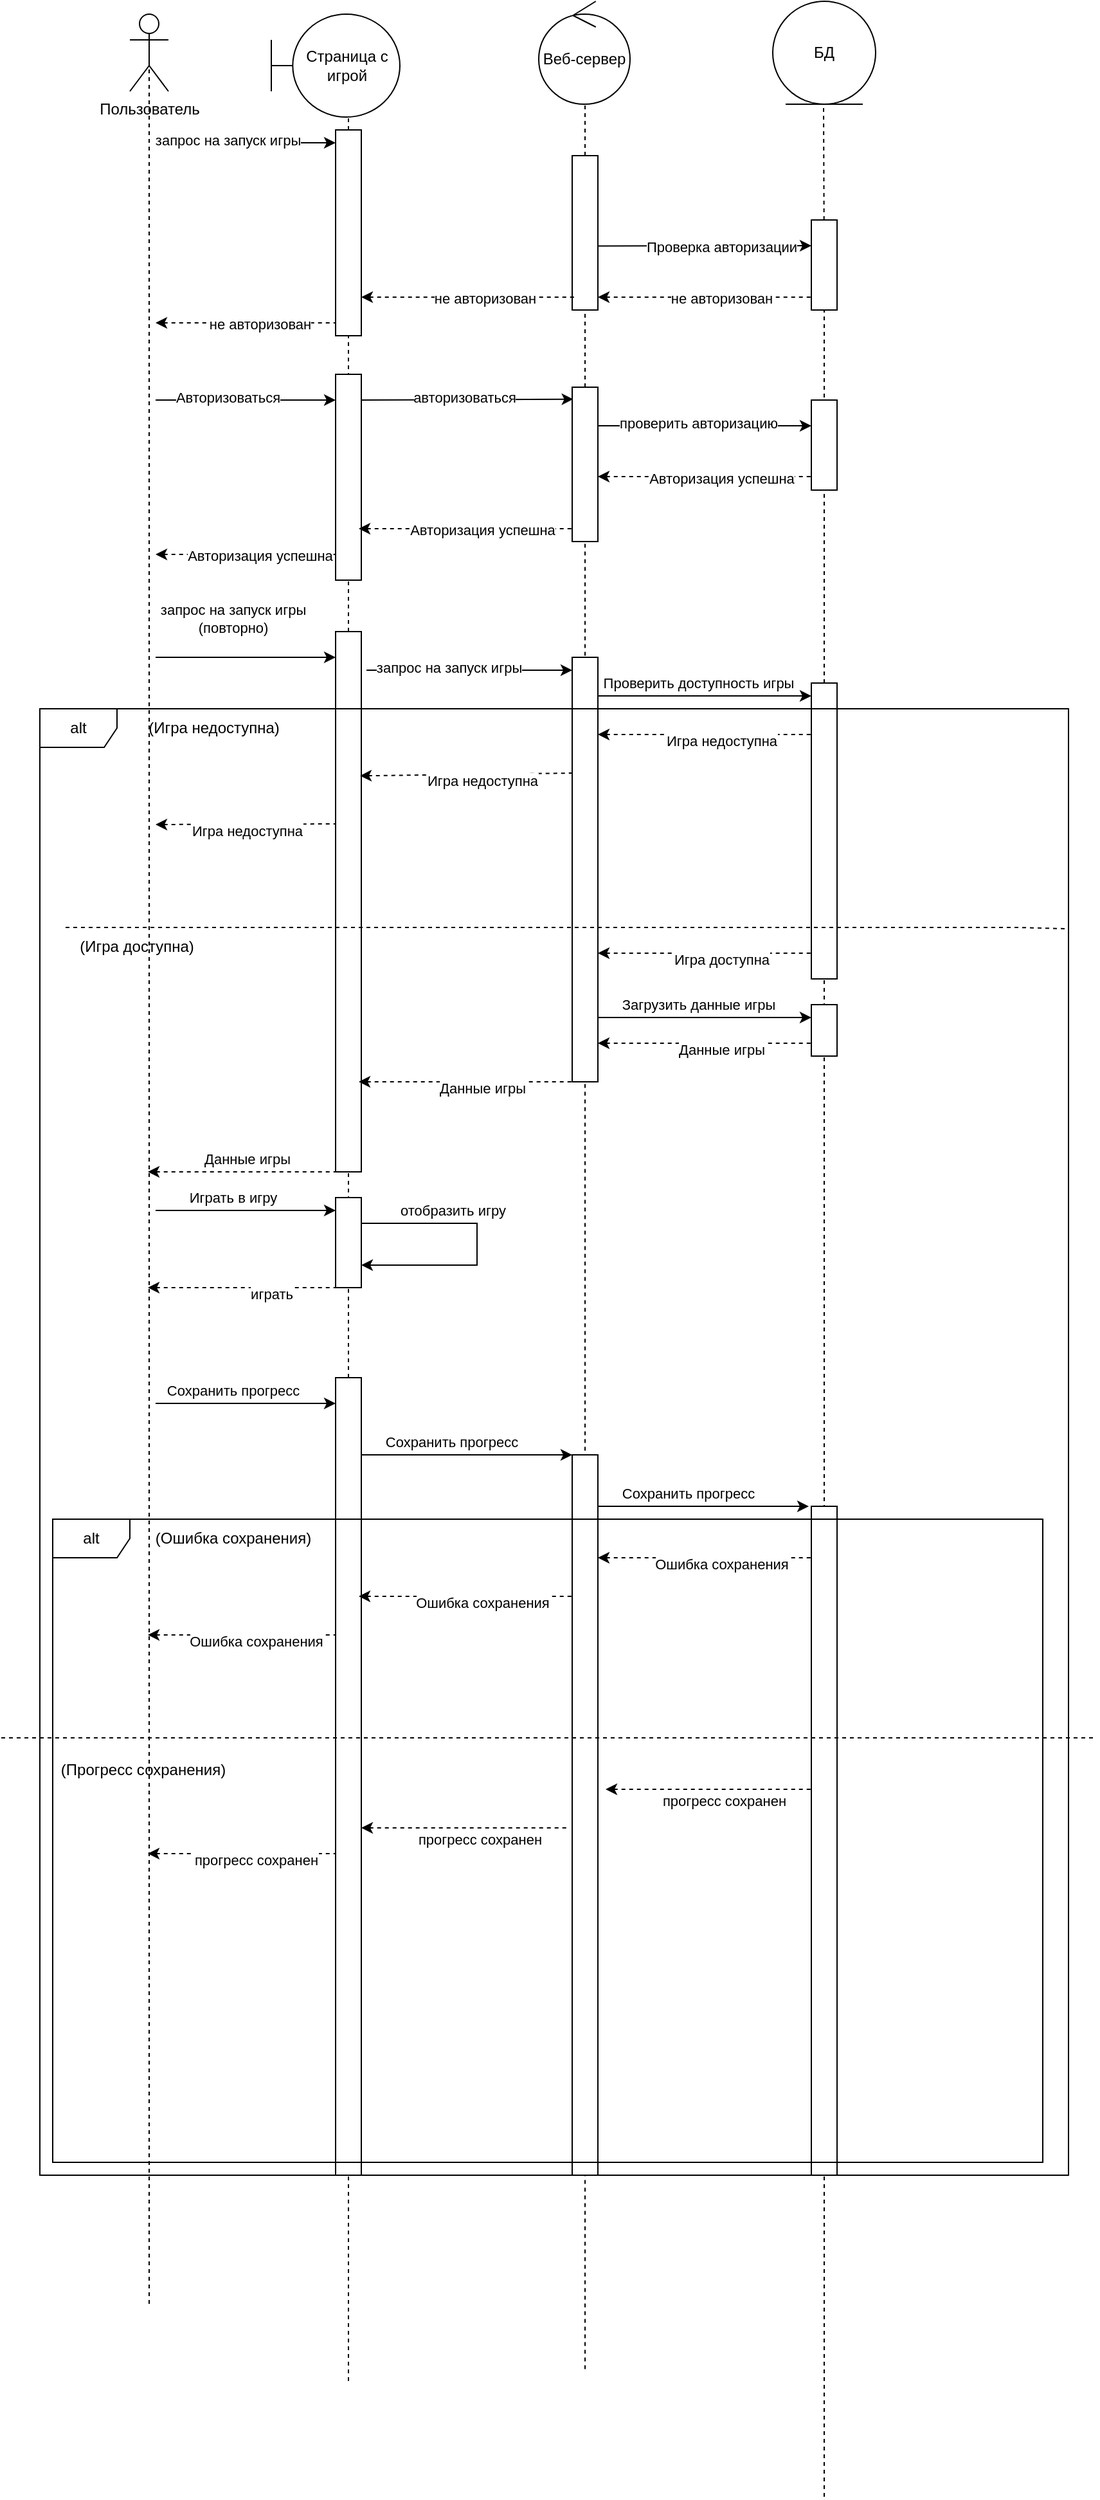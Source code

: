 <mxfile version="26.2.9">
  <diagram name="Страница — 1" id="yFHFzxeWR5zKnFrOLoWG">
    <mxGraphModel dx="2137" dy="542" grid="1" gridSize="10" guides="1" tooltips="1" connect="1" arrows="1" fold="1" page="1" pageScale="1" pageWidth="827" pageHeight="1169" math="0" shadow="0">
      <root>
        <mxCell id="0" />
        <mxCell id="1" parent="0" />
        <mxCell id="sHYd67XL0eap0bm4rIJg-1" value="Пользователь" style="shape=umlActor;verticalLabelPosition=bottom;verticalAlign=top;html=1;outlineConnect=0;" vertex="1" parent="1">
          <mxGeometry x="60" y="20" width="30" height="60" as="geometry" />
        </mxCell>
        <mxCell id="sHYd67XL0eap0bm4rIJg-2" value="" style="endArrow=none;dashed=1;html=1;rounded=0;entryX=0.5;entryY=0.5;entryDx=0;entryDy=0;entryPerimeter=0;" edge="1" parent="1" target="sHYd67XL0eap0bm4rIJg-1">
          <mxGeometry width="50" height="50" relative="1" as="geometry">
            <mxPoint x="75" y="1800" as="sourcePoint" />
            <mxPoint x="80" y="140" as="targetPoint" />
          </mxGeometry>
        </mxCell>
        <mxCell id="sHYd67XL0eap0bm4rIJg-3" value="Страница с игрой" style="shape=umlBoundary;whiteSpace=wrap;html=1;" vertex="1" parent="1">
          <mxGeometry x="170" y="20" width="100" height="80" as="geometry" />
        </mxCell>
        <mxCell id="sHYd67XL0eap0bm4rIJg-4" value="" style="endArrow=none;dashed=1;html=1;rounded=0;entryX=0.5;entryY=0.5;entryDx=0;entryDy=0;entryPerimeter=0;" edge="1" parent="1" source="sHYd67XL0eap0bm4rIJg-10">
          <mxGeometry width="50" height="50" relative="1" as="geometry">
            <mxPoint x="230" y="800" as="sourcePoint" />
            <mxPoint x="230" y="100" as="targetPoint" />
          </mxGeometry>
        </mxCell>
        <mxCell id="sHYd67XL0eap0bm4rIJg-6" value="Веб-сервер" style="ellipse;shape=umlControl;whiteSpace=wrap;html=1;" vertex="1" parent="1">
          <mxGeometry x="378" y="10" width="71" height="80" as="geometry" />
        </mxCell>
        <mxCell id="sHYd67XL0eap0bm4rIJg-7" value="" style="endArrow=none;dashed=1;html=1;rounded=0;entryX=0.5;entryY=0.5;entryDx=0;entryDy=0;entryPerimeter=0;" edge="1" parent="1" source="sHYd67XL0eap0bm4rIJg-17">
          <mxGeometry width="50" height="50" relative="1" as="geometry">
            <mxPoint x="414" y="790" as="sourcePoint" />
            <mxPoint x="414" y="90" as="targetPoint" />
          </mxGeometry>
        </mxCell>
        <mxCell id="sHYd67XL0eap0bm4rIJg-8" value="БД" style="ellipse;shape=umlEntity;whiteSpace=wrap;html=1;" vertex="1" parent="1">
          <mxGeometry x="560" y="10" width="80" height="80" as="geometry" />
        </mxCell>
        <mxCell id="sHYd67XL0eap0bm4rIJg-9" value="" style="endArrow=none;dashed=1;html=1;rounded=0;entryX=0.5;entryY=0.5;entryDx=0;entryDy=0;entryPerimeter=0;" edge="1" parent="1" source="sHYd67XL0eap0bm4rIJg-19">
          <mxGeometry width="50" height="50" relative="1" as="geometry">
            <mxPoint x="599.5" y="790" as="sourcePoint" />
            <mxPoint x="599.5" y="90" as="targetPoint" />
          </mxGeometry>
        </mxCell>
        <mxCell id="sHYd67XL0eap0bm4rIJg-11" value="" style="endArrow=none;dashed=1;html=1;rounded=0;entryX=0.5;entryY=0.5;entryDx=0;entryDy=0;entryPerimeter=0;" edge="1" parent="1" source="sHYd67XL0eap0bm4rIJg-48" target="sHYd67XL0eap0bm4rIJg-10">
          <mxGeometry width="50" height="50" relative="1" as="geometry">
            <mxPoint x="230" y="800" as="sourcePoint" />
            <mxPoint x="230" y="100" as="targetPoint" />
          </mxGeometry>
        </mxCell>
        <mxCell id="sHYd67XL0eap0bm4rIJg-10" value="" style="rounded=0;whiteSpace=wrap;html=1;" vertex="1" parent="1">
          <mxGeometry x="220" y="110" width="20" height="160" as="geometry" />
        </mxCell>
        <mxCell id="sHYd67XL0eap0bm4rIJg-12" value="" style="endArrow=classic;html=1;rounded=0;" edge="1" parent="1">
          <mxGeometry width="50" height="50" relative="1" as="geometry">
            <mxPoint x="80" y="120" as="sourcePoint" />
            <mxPoint x="220" y="120" as="targetPoint" />
          </mxGeometry>
        </mxCell>
        <mxCell id="sHYd67XL0eap0bm4rIJg-14" value="запрос на запуск игры" style="edgeLabel;html=1;align=center;verticalAlign=middle;resizable=0;points=[];" vertex="1" connectable="0" parent="sHYd67XL0eap0bm4rIJg-12">
          <mxGeometry x="-0.203" y="2" relative="1" as="geometry">
            <mxPoint as="offset" />
          </mxGeometry>
        </mxCell>
        <mxCell id="sHYd67XL0eap0bm4rIJg-15" value="" style="endArrow=classic;html=1;rounded=0;" edge="1" parent="1">
          <mxGeometry width="50" height="50" relative="1" as="geometry">
            <mxPoint x="244" y="530" as="sourcePoint" />
            <mxPoint x="404" y="530" as="targetPoint" />
          </mxGeometry>
        </mxCell>
        <mxCell id="sHYd67XL0eap0bm4rIJg-16" value="запрос на запуск игры" style="edgeLabel;html=1;align=center;verticalAlign=middle;resizable=0;points=[];" vertex="1" connectable="0" parent="sHYd67XL0eap0bm4rIJg-15">
          <mxGeometry x="-0.203" y="2" relative="1" as="geometry">
            <mxPoint as="offset" />
          </mxGeometry>
        </mxCell>
        <mxCell id="sHYd67XL0eap0bm4rIJg-18" value="" style="endArrow=none;dashed=1;html=1;rounded=0;entryX=0.5;entryY=0.5;entryDx=0;entryDy=0;entryPerimeter=0;" edge="1" parent="1" source="sHYd67XL0eap0bm4rIJg-38" target="sHYd67XL0eap0bm4rIJg-17">
          <mxGeometry width="50" height="50" relative="1" as="geometry">
            <mxPoint x="414" y="790" as="sourcePoint" />
            <mxPoint x="414" y="90" as="targetPoint" />
          </mxGeometry>
        </mxCell>
        <mxCell id="sHYd67XL0eap0bm4rIJg-17" value="" style="rounded=0;whiteSpace=wrap;html=1;" vertex="1" parent="1">
          <mxGeometry x="404" y="130" width="20" height="120" as="geometry" />
        </mxCell>
        <mxCell id="sHYd67XL0eap0bm4rIJg-20" value="" style="endArrow=none;dashed=1;html=1;rounded=0;entryX=0.5;entryY=0.5;entryDx=0;entryDy=0;entryPerimeter=0;" edge="1" parent="1" source="sHYd67XL0eap0bm4rIJg-51" target="sHYd67XL0eap0bm4rIJg-19">
          <mxGeometry width="50" height="50" relative="1" as="geometry">
            <mxPoint x="599.5" y="790" as="sourcePoint" />
            <mxPoint x="599.5" y="90" as="targetPoint" />
          </mxGeometry>
        </mxCell>
        <mxCell id="sHYd67XL0eap0bm4rIJg-19" value="" style="rounded=0;whiteSpace=wrap;html=1;" vertex="1" parent="1">
          <mxGeometry x="590" y="180" width="20" height="70" as="geometry" />
        </mxCell>
        <mxCell id="sHYd67XL0eap0bm4rIJg-21" value="" style="endArrow=classic;html=1;rounded=0;exitX=1.001;exitY=0.585;exitDx=0;exitDy=0;exitPerimeter=0;" edge="1" parent="1" source="sHYd67XL0eap0bm4rIJg-17">
          <mxGeometry width="50" height="50" relative="1" as="geometry">
            <mxPoint x="460" y="230" as="sourcePoint" />
            <mxPoint x="590" y="200" as="targetPoint" />
          </mxGeometry>
        </mxCell>
        <mxCell id="sHYd67XL0eap0bm4rIJg-22" value="Проверка авторизации" style="edgeLabel;html=1;align=center;verticalAlign=middle;resizable=0;points=[];" vertex="1" connectable="0" parent="sHYd67XL0eap0bm4rIJg-21">
          <mxGeometry x="0.149" y="-1" relative="1" as="geometry">
            <mxPoint as="offset" />
          </mxGeometry>
        </mxCell>
        <mxCell id="sHYd67XL0eap0bm4rIJg-24" value="" style="endArrow=none;html=1;rounded=0;exitX=1.001;exitY=0.585;exitDx=0;exitDy=0;exitPerimeter=0;startFill=1;startArrow=classic;dashed=1;" edge="1" parent="1">
          <mxGeometry width="50" height="50" relative="1" as="geometry">
            <mxPoint x="424" y="240" as="sourcePoint" />
            <mxPoint x="590" y="240" as="targetPoint" />
          </mxGeometry>
        </mxCell>
        <mxCell id="sHYd67XL0eap0bm4rIJg-25" value="не авторизован" style="edgeLabel;html=1;align=center;verticalAlign=middle;resizable=0;points=[];" vertex="1" connectable="0" parent="sHYd67XL0eap0bm4rIJg-24">
          <mxGeometry x="0.149" y="-1" relative="1" as="geometry">
            <mxPoint as="offset" />
          </mxGeometry>
        </mxCell>
        <mxCell id="sHYd67XL0eap0bm4rIJg-26" value="" style="endArrow=none;html=1;rounded=0;exitX=1.001;exitY=0.585;exitDx=0;exitDy=0;exitPerimeter=0;startFill=1;startArrow=classic;dashed=1;" edge="1" parent="1">
          <mxGeometry width="50" height="50" relative="1" as="geometry">
            <mxPoint x="240" y="240" as="sourcePoint" />
            <mxPoint x="406" y="240" as="targetPoint" />
          </mxGeometry>
        </mxCell>
        <mxCell id="sHYd67XL0eap0bm4rIJg-27" value="не авторизован" style="edgeLabel;html=1;align=center;verticalAlign=middle;resizable=0;points=[];" vertex="1" connectable="0" parent="sHYd67XL0eap0bm4rIJg-26">
          <mxGeometry x="0.149" y="-1" relative="1" as="geometry">
            <mxPoint as="offset" />
          </mxGeometry>
        </mxCell>
        <mxCell id="sHYd67XL0eap0bm4rIJg-28" value="" style="endArrow=none;html=1;rounded=0;startFill=1;startArrow=classic;dashed=1;" edge="1" parent="1">
          <mxGeometry width="50" height="50" relative="1" as="geometry">
            <mxPoint x="80" y="260" as="sourcePoint" />
            <mxPoint x="220" y="260" as="targetPoint" />
          </mxGeometry>
        </mxCell>
        <mxCell id="sHYd67XL0eap0bm4rIJg-29" value="не авторизован" style="edgeLabel;html=1;align=center;verticalAlign=middle;resizable=0;points=[];" vertex="1" connectable="0" parent="sHYd67XL0eap0bm4rIJg-28">
          <mxGeometry x="0.149" y="-1" relative="1" as="geometry">
            <mxPoint as="offset" />
          </mxGeometry>
        </mxCell>
        <mxCell id="sHYd67XL0eap0bm4rIJg-30" value="" style="rounded=0;whiteSpace=wrap;html=1;" vertex="1" parent="1">
          <mxGeometry x="220" y="300" width="20" height="160" as="geometry" />
        </mxCell>
        <mxCell id="sHYd67XL0eap0bm4rIJg-32" value="" style="endArrow=classic;html=1;rounded=0;" edge="1" parent="1">
          <mxGeometry width="50" height="50" relative="1" as="geometry">
            <mxPoint x="80" y="320" as="sourcePoint" />
            <mxPoint x="220" y="320" as="targetPoint" />
          </mxGeometry>
        </mxCell>
        <mxCell id="sHYd67XL0eap0bm4rIJg-33" value="Авторизоваться" style="edgeLabel;html=1;align=center;verticalAlign=middle;resizable=0;points=[];" vertex="1" connectable="0" parent="sHYd67XL0eap0bm4rIJg-32">
          <mxGeometry x="-0.203" y="2" relative="1" as="geometry">
            <mxPoint as="offset" />
          </mxGeometry>
        </mxCell>
        <mxCell id="sHYd67XL0eap0bm4rIJg-34" value="" style="endArrow=classic;html=1;rounded=0;entryX=0.041;entryY=0.078;entryDx=0;entryDy=0;entryPerimeter=0;" edge="1" parent="1" target="sHYd67XL0eap0bm4rIJg-38">
          <mxGeometry width="50" height="50" relative="1" as="geometry">
            <mxPoint x="240" y="320" as="sourcePoint" />
            <mxPoint x="380" y="320" as="targetPoint" />
          </mxGeometry>
        </mxCell>
        <mxCell id="sHYd67XL0eap0bm4rIJg-35" value="авторизоваться" style="edgeLabel;html=1;align=center;verticalAlign=middle;resizable=0;points=[];" vertex="1" connectable="0" parent="sHYd67XL0eap0bm4rIJg-34">
          <mxGeometry x="-0.203" y="2" relative="1" as="geometry">
            <mxPoint x="14" as="offset" />
          </mxGeometry>
        </mxCell>
        <mxCell id="sHYd67XL0eap0bm4rIJg-36" value="" style="endArrow=classic;html=1;rounded=0;" edge="1" parent="1">
          <mxGeometry width="50" height="50" relative="1" as="geometry">
            <mxPoint x="420" y="340" as="sourcePoint" />
            <mxPoint x="590" y="340" as="targetPoint" />
          </mxGeometry>
        </mxCell>
        <mxCell id="sHYd67XL0eap0bm4rIJg-37" value="проверить авторизацию" style="edgeLabel;html=1;align=center;verticalAlign=middle;resizable=0;points=[];" vertex="1" connectable="0" parent="sHYd67XL0eap0bm4rIJg-36">
          <mxGeometry x="-0.203" y="2" relative="1" as="geometry">
            <mxPoint x="14" as="offset" />
          </mxGeometry>
        </mxCell>
        <mxCell id="sHYd67XL0eap0bm4rIJg-39" value="" style="endArrow=none;dashed=1;html=1;rounded=0;entryX=0.5;entryY=0.5;entryDx=0;entryDy=0;entryPerimeter=0;" edge="1" parent="1" target="sHYd67XL0eap0bm4rIJg-38">
          <mxGeometry width="50" height="50" relative="1" as="geometry">
            <mxPoint x="414" y="1850.8" as="sourcePoint" />
            <mxPoint x="414" y="190" as="targetPoint" />
          </mxGeometry>
        </mxCell>
        <mxCell id="sHYd67XL0eap0bm4rIJg-38" value="" style="rounded=0;whiteSpace=wrap;html=1;" vertex="1" parent="1">
          <mxGeometry x="404" y="310" width="20" height="120" as="geometry" />
        </mxCell>
        <mxCell id="sHYd67XL0eap0bm4rIJg-40" value="" style="rounded=0;whiteSpace=wrap;html=1;" vertex="1" parent="1">
          <mxGeometry x="590" y="320" width="20" height="70" as="geometry" />
        </mxCell>
        <mxCell id="sHYd67XL0eap0bm4rIJg-41" value="" style="endArrow=none;html=1;rounded=0;exitX=1.001;exitY=0.585;exitDx=0;exitDy=0;exitPerimeter=0;startFill=1;startArrow=classic;dashed=1;" edge="1" parent="1">
          <mxGeometry width="50" height="50" relative="1" as="geometry">
            <mxPoint x="424" y="379.5" as="sourcePoint" />
            <mxPoint x="590" y="379.5" as="targetPoint" />
          </mxGeometry>
        </mxCell>
        <mxCell id="sHYd67XL0eap0bm4rIJg-42" value="Авторизация успешна" style="edgeLabel;html=1;align=center;verticalAlign=middle;resizable=0;points=[];" vertex="1" connectable="0" parent="sHYd67XL0eap0bm4rIJg-41">
          <mxGeometry x="0.149" y="-1" relative="1" as="geometry">
            <mxPoint as="offset" />
          </mxGeometry>
        </mxCell>
        <mxCell id="sHYd67XL0eap0bm4rIJg-44" value="" style="endArrow=none;html=1;rounded=0;exitX=1.001;exitY=0.585;exitDx=0;exitDy=0;exitPerimeter=0;startFill=1;startArrow=classic;dashed=1;" edge="1" parent="1">
          <mxGeometry width="50" height="50" relative="1" as="geometry">
            <mxPoint x="238" y="420" as="sourcePoint" />
            <mxPoint x="404" y="420" as="targetPoint" />
          </mxGeometry>
        </mxCell>
        <mxCell id="sHYd67XL0eap0bm4rIJg-45" value="Авторизация успешна" style="edgeLabel;html=1;align=center;verticalAlign=middle;resizable=0;points=[];" vertex="1" connectable="0" parent="sHYd67XL0eap0bm4rIJg-44">
          <mxGeometry x="0.149" y="-1" relative="1" as="geometry">
            <mxPoint as="offset" />
          </mxGeometry>
        </mxCell>
        <mxCell id="sHYd67XL0eap0bm4rIJg-46" value="" style="endArrow=none;html=1;rounded=0;startFill=1;startArrow=classic;dashed=1;" edge="1" parent="1">
          <mxGeometry width="50" height="50" relative="1" as="geometry">
            <mxPoint x="80" y="440" as="sourcePoint" />
            <mxPoint x="220" y="440" as="targetPoint" />
          </mxGeometry>
        </mxCell>
        <mxCell id="sHYd67XL0eap0bm4rIJg-47" value="Авторизация успешна" style="edgeLabel;html=1;align=center;verticalAlign=middle;resizable=0;points=[];" vertex="1" connectable="0" parent="sHYd67XL0eap0bm4rIJg-46">
          <mxGeometry x="0.149" y="-1" relative="1" as="geometry">
            <mxPoint as="offset" />
          </mxGeometry>
        </mxCell>
        <mxCell id="sHYd67XL0eap0bm4rIJg-49" value="" style="endArrow=none;dashed=1;html=1;rounded=0;entryX=0.5;entryY=0.5;entryDx=0;entryDy=0;entryPerimeter=0;" edge="1" parent="1" target="sHYd67XL0eap0bm4rIJg-48">
          <mxGeometry width="50" height="50" relative="1" as="geometry">
            <mxPoint x="230" y="1860" as="sourcePoint" />
            <mxPoint x="230" y="190" as="targetPoint" />
          </mxGeometry>
        </mxCell>
        <mxCell id="sHYd67XL0eap0bm4rIJg-48" value="" style="rounded=0;whiteSpace=wrap;html=1;" vertex="1" parent="1">
          <mxGeometry x="220" y="500" width="20" height="420" as="geometry" />
        </mxCell>
        <mxCell id="sHYd67XL0eap0bm4rIJg-50" value="" style="rounded=0;whiteSpace=wrap;html=1;" vertex="1" parent="1">
          <mxGeometry x="404" y="520" width="20" height="330" as="geometry" />
        </mxCell>
        <mxCell id="sHYd67XL0eap0bm4rIJg-52" value="" style="endArrow=none;dashed=1;html=1;rounded=0;entryX=0.5;entryY=0.5;entryDx=0;entryDy=0;entryPerimeter=0;" edge="1" parent="1" target="sHYd67XL0eap0bm4rIJg-51">
          <mxGeometry width="50" height="50" relative="1" as="geometry">
            <mxPoint x="600" y="1950" as="sourcePoint" />
            <mxPoint x="600" y="215" as="targetPoint" />
          </mxGeometry>
        </mxCell>
        <mxCell id="sHYd67XL0eap0bm4rIJg-51" value="" style="rounded=0;whiteSpace=wrap;html=1;" vertex="1" parent="1">
          <mxGeometry x="590" y="540" width="20" height="230" as="geometry" />
        </mxCell>
        <mxCell id="sHYd67XL0eap0bm4rIJg-55" value="alt" style="shape=umlFrame;whiteSpace=wrap;html=1;pointerEvents=0;" vertex="1" parent="1">
          <mxGeometry x="-10" y="560" width="800" height="1140" as="geometry" />
        </mxCell>
        <mxCell id="sHYd67XL0eap0bm4rIJg-57" value="" style="endArrow=classic;html=1;rounded=0;" edge="1" parent="1">
          <mxGeometry width="50" height="50" relative="1" as="geometry">
            <mxPoint x="80" y="520" as="sourcePoint" />
            <mxPoint x="220" y="520" as="targetPoint" />
          </mxGeometry>
        </mxCell>
        <mxCell id="sHYd67XL0eap0bm4rIJg-58" value="запрос на запуск игры&lt;div&gt;(повторно)&lt;/div&gt;" style="edgeLabel;html=1;align=center;verticalAlign=middle;resizable=0;points=[];" vertex="1" connectable="0" parent="sHYd67XL0eap0bm4rIJg-57">
          <mxGeometry x="-0.203" y="2" relative="1" as="geometry">
            <mxPoint x="4" y="-28" as="offset" />
          </mxGeometry>
        </mxCell>
        <mxCell id="sHYd67XL0eap0bm4rIJg-59" value="" style="endArrow=classic;html=1;rounded=0;" edge="1" parent="1">
          <mxGeometry width="50" height="50" relative="1" as="geometry">
            <mxPoint x="424" y="550" as="sourcePoint" />
            <mxPoint x="590" y="550" as="targetPoint" />
          </mxGeometry>
        </mxCell>
        <mxCell id="sHYd67XL0eap0bm4rIJg-60" value="Проверить доступность игры" style="edgeLabel;html=1;align=center;verticalAlign=middle;resizable=0;points=[];" vertex="1" connectable="0" parent="sHYd67XL0eap0bm4rIJg-59">
          <mxGeometry x="-0.203" y="2" relative="1" as="geometry">
            <mxPoint x="12" y="-8" as="offset" />
          </mxGeometry>
        </mxCell>
        <mxCell id="sHYd67XL0eap0bm4rIJg-61" value="" style="endArrow=none;html=1;rounded=0;exitX=1.001;exitY=0.585;exitDx=0;exitDy=0;exitPerimeter=0;startFill=1;startArrow=classic;dashed=1;" edge="1" parent="1">
          <mxGeometry width="50" height="50" relative="1" as="geometry">
            <mxPoint x="424" y="580" as="sourcePoint" />
            <mxPoint x="590" y="580" as="targetPoint" />
          </mxGeometry>
        </mxCell>
        <mxCell id="sHYd67XL0eap0bm4rIJg-62" value="Игра недоступна" style="edgeLabel;html=1;align=center;verticalAlign=middle;resizable=0;points=[];" vertex="1" connectable="0" parent="sHYd67XL0eap0bm4rIJg-61">
          <mxGeometry x="0.149" y="-1" relative="1" as="geometry">
            <mxPoint y="4" as="offset" />
          </mxGeometry>
        </mxCell>
        <mxCell id="sHYd67XL0eap0bm4rIJg-63" value="" style="endArrow=none;html=1;rounded=0;startFill=1;startArrow=classic;dashed=1;" edge="1" parent="1">
          <mxGeometry width="50" height="50" relative="1" as="geometry">
            <mxPoint x="80" y="650" as="sourcePoint" />
            <mxPoint x="220" y="649.5" as="targetPoint" />
          </mxGeometry>
        </mxCell>
        <mxCell id="sHYd67XL0eap0bm4rIJg-64" value="Игра недоступна" style="edgeLabel;html=1;align=center;verticalAlign=middle;resizable=0;points=[];" vertex="1" connectable="0" parent="sHYd67XL0eap0bm4rIJg-63">
          <mxGeometry x="0.149" y="-1" relative="1" as="geometry">
            <mxPoint x="-10" y="4" as="offset" />
          </mxGeometry>
        </mxCell>
        <mxCell id="sHYd67XL0eap0bm4rIJg-65" value="" style="endArrow=none;html=1;rounded=0;startFill=1;startArrow=classic;dashed=1;exitX=0.951;exitY=0.267;exitDx=0;exitDy=0;exitPerimeter=0;" edge="1" parent="1" source="sHYd67XL0eap0bm4rIJg-48">
          <mxGeometry width="50" height="50" relative="1" as="geometry">
            <mxPoint x="254" y="610.5" as="sourcePoint" />
            <mxPoint x="404" y="610" as="targetPoint" />
          </mxGeometry>
        </mxCell>
        <mxCell id="sHYd67XL0eap0bm4rIJg-66" value="Игра недоступна" style="edgeLabel;html=1;align=center;verticalAlign=middle;resizable=0;points=[];" vertex="1" connectable="0" parent="sHYd67XL0eap0bm4rIJg-65">
          <mxGeometry x="0.149" y="-1" relative="1" as="geometry">
            <mxPoint y="4" as="offset" />
          </mxGeometry>
        </mxCell>
        <mxCell id="sHYd67XL0eap0bm4rIJg-67" value="" style="endArrow=none;dashed=1;html=1;rounded=0;entryX=0.997;entryY=0.15;entryDx=0;entryDy=0;entryPerimeter=0;" edge="1" parent="1" target="sHYd67XL0eap0bm4rIJg-55">
          <mxGeometry width="50" height="50" relative="1" as="geometry">
            <mxPoint x="10" y="730" as="sourcePoint" />
            <mxPoint x="60" y="680" as="targetPoint" />
            <Array as="points">
              <mxPoint x="750" y="730" />
            </Array>
          </mxGeometry>
        </mxCell>
        <mxCell id="sHYd67XL0eap0bm4rIJg-68" value="(Игра недоступна)" style="text;html=1;align=center;verticalAlign=middle;resizable=0;points=[];autosize=1;strokeColor=none;fillColor=none;" vertex="1" parent="1">
          <mxGeometry x="60" y="560" width="130" height="30" as="geometry" />
        </mxCell>
        <mxCell id="sHYd67XL0eap0bm4rIJg-69" value="" style="endArrow=none;html=1;rounded=0;exitX=1.001;exitY=0.585;exitDx=0;exitDy=0;exitPerimeter=0;startFill=1;startArrow=classic;dashed=1;" edge="1" parent="1">
          <mxGeometry width="50" height="50" relative="1" as="geometry">
            <mxPoint x="424" y="750" as="sourcePoint" />
            <mxPoint x="590" y="750" as="targetPoint" />
          </mxGeometry>
        </mxCell>
        <mxCell id="sHYd67XL0eap0bm4rIJg-70" value="Игра&amp;nbsp;&lt;span style=&quot;background-color: light-dark(#ffffff, var(--ge-dark-color, #121212)); color: light-dark(rgb(0, 0, 0), rgb(255, 255, 255));&quot;&gt;доступна&lt;/span&gt;" style="edgeLabel;html=1;align=center;verticalAlign=middle;resizable=0;points=[];" vertex="1" connectable="0" parent="sHYd67XL0eap0bm4rIJg-69">
          <mxGeometry x="0.149" y="-1" relative="1" as="geometry">
            <mxPoint y="4" as="offset" />
          </mxGeometry>
        </mxCell>
        <mxCell id="sHYd67XL0eap0bm4rIJg-71" value="" style="rounded=0;whiteSpace=wrap;html=1;" vertex="1" parent="1">
          <mxGeometry x="590" y="790" width="20" height="40" as="geometry" />
        </mxCell>
        <mxCell id="sHYd67XL0eap0bm4rIJg-72" value="" style="endArrow=classic;html=1;rounded=0;" edge="1" parent="1">
          <mxGeometry width="50" height="50" relative="1" as="geometry">
            <mxPoint x="424" y="800" as="sourcePoint" />
            <mxPoint x="590" y="800" as="targetPoint" />
          </mxGeometry>
        </mxCell>
        <mxCell id="sHYd67XL0eap0bm4rIJg-73" value="Загрузить данные игры" style="edgeLabel;html=1;align=center;verticalAlign=middle;resizable=0;points=[];" vertex="1" connectable="0" parent="sHYd67XL0eap0bm4rIJg-72">
          <mxGeometry x="-0.203" y="2" relative="1" as="geometry">
            <mxPoint x="12" y="-8" as="offset" />
          </mxGeometry>
        </mxCell>
        <mxCell id="sHYd67XL0eap0bm4rIJg-74" value="" style="endArrow=none;html=1;rounded=0;exitX=1.001;exitY=0.585;exitDx=0;exitDy=0;exitPerimeter=0;startFill=1;startArrow=classic;dashed=1;" edge="1" parent="1">
          <mxGeometry width="50" height="50" relative="1" as="geometry">
            <mxPoint x="424" y="820" as="sourcePoint" />
            <mxPoint x="590" y="820" as="targetPoint" />
          </mxGeometry>
        </mxCell>
        <mxCell id="sHYd67XL0eap0bm4rIJg-75" value="Данные игры" style="edgeLabel;html=1;align=center;verticalAlign=middle;resizable=0;points=[];" vertex="1" connectable="0" parent="sHYd67XL0eap0bm4rIJg-74">
          <mxGeometry x="0.149" y="-1" relative="1" as="geometry">
            <mxPoint y="4" as="offset" />
          </mxGeometry>
        </mxCell>
        <mxCell id="sHYd67XL0eap0bm4rIJg-76" value="" style="endArrow=none;html=1;rounded=0;exitX=1.001;exitY=0.585;exitDx=0;exitDy=0;exitPerimeter=0;startFill=1;startArrow=classic;dashed=1;" edge="1" parent="1">
          <mxGeometry width="50" height="50" relative="1" as="geometry">
            <mxPoint x="238" y="850" as="sourcePoint" />
            <mxPoint x="404" y="850" as="targetPoint" />
          </mxGeometry>
        </mxCell>
        <mxCell id="sHYd67XL0eap0bm4rIJg-77" value="Данные игры" style="edgeLabel;html=1;align=center;verticalAlign=middle;resizable=0;points=[];" vertex="1" connectable="0" parent="sHYd67XL0eap0bm4rIJg-76">
          <mxGeometry x="0.149" y="-1" relative="1" as="geometry">
            <mxPoint y="4" as="offset" />
          </mxGeometry>
        </mxCell>
        <mxCell id="sHYd67XL0eap0bm4rIJg-78" value="" style="endArrow=none;html=1;rounded=0;exitX=1.001;exitY=0.585;exitDx=0;exitDy=0;exitPerimeter=0;startFill=1;startArrow=classic;dashed=1;" edge="1" parent="1">
          <mxGeometry width="50" height="50" relative="1" as="geometry">
            <mxPoint x="74" y="920" as="sourcePoint" />
            <mxPoint x="240" y="920" as="targetPoint" />
          </mxGeometry>
        </mxCell>
        <mxCell id="sHYd67XL0eap0bm4rIJg-79" value="Данные игры" style="edgeLabel;html=1;align=center;verticalAlign=middle;resizable=0;points=[];" vertex="1" connectable="0" parent="sHYd67XL0eap0bm4rIJg-78">
          <mxGeometry x="0.149" y="-1" relative="1" as="geometry">
            <mxPoint x="-19" y="-11" as="offset" />
          </mxGeometry>
        </mxCell>
        <mxCell id="sHYd67XL0eap0bm4rIJg-86" style="edgeStyle=orthogonalEdgeStyle;rounded=0;orthogonalLoop=1;jettySize=auto;html=1;entryX=1;entryY=0.75;entryDx=0;entryDy=0;" edge="1" parent="1" source="sHYd67XL0eap0bm4rIJg-80" target="sHYd67XL0eap0bm4rIJg-80">
          <mxGeometry relative="1" as="geometry">
            <mxPoint x="330" y="1110" as="targetPoint" />
            <Array as="points">
              <mxPoint x="330" y="960" />
              <mxPoint x="330" y="993" />
            </Array>
          </mxGeometry>
        </mxCell>
        <mxCell id="sHYd67XL0eap0bm4rIJg-87" value="отобразить игру" style="edgeLabel;html=1;align=center;verticalAlign=middle;resizable=0;points=[];" vertex="1" connectable="0" parent="sHYd67XL0eap0bm4rIJg-86">
          <mxGeometry x="-0.33" y="-3" relative="1" as="geometry">
            <mxPoint y="-13" as="offset" />
          </mxGeometry>
        </mxCell>
        <mxCell id="sHYd67XL0eap0bm4rIJg-80" value="" style="rounded=0;whiteSpace=wrap;html=1;" vertex="1" parent="1">
          <mxGeometry x="220" y="940" width="20" height="70" as="geometry" />
        </mxCell>
        <mxCell id="sHYd67XL0eap0bm4rIJg-81" value="(Игра доступна)" style="text;html=1;align=center;verticalAlign=middle;resizable=0;points=[];autosize=1;strokeColor=none;fillColor=none;" vertex="1" parent="1">
          <mxGeometry x="10" y="730" width="110" height="30" as="geometry" />
        </mxCell>
        <mxCell id="sHYd67XL0eap0bm4rIJg-82" value="" style="endArrow=classic;html=1;rounded=0;" edge="1" parent="1">
          <mxGeometry width="50" height="50" relative="1" as="geometry">
            <mxPoint x="80" y="950" as="sourcePoint" />
            <mxPoint x="220" y="950" as="targetPoint" />
          </mxGeometry>
        </mxCell>
        <mxCell id="sHYd67XL0eap0bm4rIJg-83" value="Играть в игру" style="edgeLabel;html=1;align=center;verticalAlign=middle;resizable=0;points=[];" vertex="1" connectable="0" parent="sHYd67XL0eap0bm4rIJg-82">
          <mxGeometry x="-0.203" y="2" relative="1" as="geometry">
            <mxPoint x="4" y="-8" as="offset" />
          </mxGeometry>
        </mxCell>
        <mxCell id="sHYd67XL0eap0bm4rIJg-84" value="" style="endArrow=none;html=1;rounded=0;exitX=1.001;exitY=0.585;exitDx=0;exitDy=0;exitPerimeter=0;startFill=1;startArrow=classic;dashed=1;" edge="1" parent="1">
          <mxGeometry width="50" height="50" relative="1" as="geometry">
            <mxPoint x="74" y="1010" as="sourcePoint" />
            <mxPoint x="240" y="1010" as="targetPoint" />
          </mxGeometry>
        </mxCell>
        <mxCell id="sHYd67XL0eap0bm4rIJg-85" value="играть" style="edgeLabel;html=1;align=center;verticalAlign=middle;resizable=0;points=[];" vertex="1" connectable="0" parent="sHYd67XL0eap0bm4rIJg-84">
          <mxGeometry x="0.149" y="-1" relative="1" as="geometry">
            <mxPoint y="4" as="offset" />
          </mxGeometry>
        </mxCell>
        <mxCell id="sHYd67XL0eap0bm4rIJg-88" value="" style="rounded=0;whiteSpace=wrap;html=1;" vertex="1" parent="1">
          <mxGeometry x="220" y="1080" width="20" height="620" as="geometry" />
        </mxCell>
        <mxCell id="sHYd67XL0eap0bm4rIJg-89" value="" style="rounded=0;whiteSpace=wrap;html=1;" vertex="1" parent="1">
          <mxGeometry x="404" y="1140" width="20" height="560" as="geometry" />
        </mxCell>
        <mxCell id="sHYd67XL0eap0bm4rIJg-90" value="" style="rounded=0;whiteSpace=wrap;html=1;" vertex="1" parent="1">
          <mxGeometry x="590" y="1180" width="20" height="520" as="geometry" />
        </mxCell>
        <mxCell id="sHYd67XL0eap0bm4rIJg-91" value="alt" style="shape=umlFrame;whiteSpace=wrap;html=1;pointerEvents=0;" vertex="1" parent="1">
          <mxGeometry y="1190" width="770" height="500" as="geometry" />
        </mxCell>
        <mxCell id="sHYd67XL0eap0bm4rIJg-92" value="" style="endArrow=classic;html=1;rounded=0;" edge="1" parent="1">
          <mxGeometry width="50" height="50" relative="1" as="geometry">
            <mxPoint x="80" y="1100" as="sourcePoint" />
            <mxPoint x="220" y="1100" as="targetPoint" />
          </mxGeometry>
        </mxCell>
        <mxCell id="sHYd67XL0eap0bm4rIJg-93" value="Сохранить прогресс" style="edgeLabel;html=1;align=center;verticalAlign=middle;resizable=0;points=[];" vertex="1" connectable="0" parent="sHYd67XL0eap0bm4rIJg-92">
          <mxGeometry x="-0.203" y="2" relative="1" as="geometry">
            <mxPoint x="4" y="-8" as="offset" />
          </mxGeometry>
        </mxCell>
        <mxCell id="sHYd67XL0eap0bm4rIJg-94" value="" style="endArrow=classic;html=1;rounded=0;entryX=0;entryY=0;entryDx=0;entryDy=0;" edge="1" parent="1" target="sHYd67XL0eap0bm4rIJg-89">
          <mxGeometry width="50" height="50" relative="1" as="geometry">
            <mxPoint x="240" y="1140" as="sourcePoint" />
            <mxPoint x="380" y="1140" as="targetPoint" />
          </mxGeometry>
        </mxCell>
        <mxCell id="sHYd67XL0eap0bm4rIJg-95" value="Сохранить прогресс" style="edgeLabel;html=1;align=center;verticalAlign=middle;resizable=0;points=[];" vertex="1" connectable="0" parent="sHYd67XL0eap0bm4rIJg-94">
          <mxGeometry x="-0.203" y="2" relative="1" as="geometry">
            <mxPoint x="4" y="-8" as="offset" />
          </mxGeometry>
        </mxCell>
        <mxCell id="sHYd67XL0eap0bm4rIJg-96" value="" style="endArrow=classic;html=1;rounded=0;entryX=0;entryY=0;entryDx=0;entryDy=0;" edge="1" parent="1">
          <mxGeometry width="50" height="50" relative="1" as="geometry">
            <mxPoint x="424" y="1180" as="sourcePoint" />
            <mxPoint x="588" y="1180" as="targetPoint" />
          </mxGeometry>
        </mxCell>
        <mxCell id="sHYd67XL0eap0bm4rIJg-97" value="Сохранить прогресс" style="edgeLabel;html=1;align=center;verticalAlign=middle;resizable=0;points=[];" vertex="1" connectable="0" parent="sHYd67XL0eap0bm4rIJg-96">
          <mxGeometry x="-0.203" y="2" relative="1" as="geometry">
            <mxPoint x="4" y="-8" as="offset" />
          </mxGeometry>
        </mxCell>
        <mxCell id="sHYd67XL0eap0bm4rIJg-98" value="(Ошибка сохранения)" style="text;html=1;align=center;verticalAlign=middle;resizable=0;points=[];autosize=1;strokeColor=none;fillColor=none;" vertex="1" parent="1">
          <mxGeometry x="70" y="1190" width="140" height="30" as="geometry" />
        </mxCell>
        <mxCell id="sHYd67XL0eap0bm4rIJg-99" value="" style="endArrow=none;html=1;rounded=0;exitX=1.001;exitY=0.585;exitDx=0;exitDy=0;exitPerimeter=0;startFill=1;startArrow=classic;dashed=1;" edge="1" parent="1">
          <mxGeometry width="50" height="50" relative="1" as="geometry">
            <mxPoint x="424" y="1220" as="sourcePoint" />
            <mxPoint x="590" y="1220" as="targetPoint" />
          </mxGeometry>
        </mxCell>
        <mxCell id="sHYd67XL0eap0bm4rIJg-100" value="Ошибка сохранения" style="edgeLabel;html=1;align=center;verticalAlign=middle;resizable=0;points=[];" vertex="1" connectable="0" parent="sHYd67XL0eap0bm4rIJg-99">
          <mxGeometry x="0.149" y="-1" relative="1" as="geometry">
            <mxPoint y="4" as="offset" />
          </mxGeometry>
        </mxCell>
        <mxCell id="sHYd67XL0eap0bm4rIJg-102" value="" style="endArrow=none;html=1;rounded=0;exitX=1.001;exitY=0.585;exitDx=0;exitDy=0;exitPerimeter=0;startFill=1;startArrow=classic;dashed=1;" edge="1" parent="1">
          <mxGeometry width="50" height="50" relative="1" as="geometry">
            <mxPoint x="238" y="1250" as="sourcePoint" />
            <mxPoint x="404" y="1250" as="targetPoint" />
          </mxGeometry>
        </mxCell>
        <mxCell id="sHYd67XL0eap0bm4rIJg-103" value="Ошибка сохранения" style="edgeLabel;html=1;align=center;verticalAlign=middle;resizable=0;points=[];" vertex="1" connectable="0" parent="sHYd67XL0eap0bm4rIJg-102">
          <mxGeometry x="0.149" y="-1" relative="1" as="geometry">
            <mxPoint y="4" as="offset" />
          </mxGeometry>
        </mxCell>
        <mxCell id="sHYd67XL0eap0bm4rIJg-104" value="" style="endArrow=none;html=1;rounded=0;exitX=1.001;exitY=0.585;exitDx=0;exitDy=0;exitPerimeter=0;startFill=1;startArrow=classic;dashed=1;" edge="1" parent="1">
          <mxGeometry width="50" height="50" relative="1" as="geometry">
            <mxPoint x="74" y="1280" as="sourcePoint" />
            <mxPoint x="220" y="1280" as="targetPoint" />
          </mxGeometry>
        </mxCell>
        <mxCell id="sHYd67XL0eap0bm4rIJg-105" value="Ошибка сохранения" style="edgeLabel;html=1;align=center;verticalAlign=middle;resizable=0;points=[];" vertex="1" connectable="0" parent="sHYd67XL0eap0bm4rIJg-104">
          <mxGeometry x="0.149" y="-1" relative="1" as="geometry">
            <mxPoint y="4" as="offset" />
          </mxGeometry>
        </mxCell>
        <mxCell id="sHYd67XL0eap0bm4rIJg-106" value="" style="endArrow=none;dashed=1;html=1;rounded=0;" edge="1" parent="1">
          <mxGeometry width="50" height="50" relative="1" as="geometry">
            <mxPoint x="-40" y="1360" as="sourcePoint" />
            <mxPoint x="811.6" y="1360" as="targetPoint" />
          </mxGeometry>
        </mxCell>
        <mxCell id="sHYd67XL0eap0bm4rIJg-107" value="(Прогресс сохранения)" style="text;html=1;align=center;verticalAlign=middle;resizable=0;points=[];autosize=1;strokeColor=none;fillColor=none;" vertex="1" parent="1">
          <mxGeometry x="-5" y="1370" width="150" height="30" as="geometry" />
        </mxCell>
        <mxCell id="sHYd67XL0eap0bm4rIJg-108" value="" style="endArrow=none;html=1;rounded=0;exitX=1.001;exitY=0.585;exitDx=0;exitDy=0;exitPerimeter=0;startFill=1;startArrow=classic;dashed=1;" edge="1" parent="1">
          <mxGeometry width="50" height="50" relative="1" as="geometry">
            <mxPoint x="74" y="1450" as="sourcePoint" />
            <mxPoint x="220" y="1450" as="targetPoint" />
          </mxGeometry>
        </mxCell>
        <mxCell id="sHYd67XL0eap0bm4rIJg-109" value="прогресс сохранен" style="edgeLabel;html=1;align=center;verticalAlign=middle;resizable=0;points=[];" vertex="1" connectable="0" parent="sHYd67XL0eap0bm4rIJg-108">
          <mxGeometry x="0.149" y="-1" relative="1" as="geometry">
            <mxPoint y="4" as="offset" />
          </mxGeometry>
        </mxCell>
        <mxCell id="sHYd67XL0eap0bm4rIJg-110" value="" style="endArrow=none;html=1;rounded=0;startFill=1;startArrow=classic;dashed=1;" edge="1" parent="1">
          <mxGeometry width="50" height="50" relative="1" as="geometry">
            <mxPoint x="240" y="1430" as="sourcePoint" />
            <mxPoint x="400" y="1430" as="targetPoint" />
          </mxGeometry>
        </mxCell>
        <mxCell id="sHYd67XL0eap0bm4rIJg-111" value="прогресс сохранен" style="edgeLabel;html=1;align=center;verticalAlign=middle;resizable=0;points=[];" vertex="1" connectable="0" parent="sHYd67XL0eap0bm4rIJg-110">
          <mxGeometry x="0.149" y="-1" relative="1" as="geometry">
            <mxPoint y="8" as="offset" />
          </mxGeometry>
        </mxCell>
        <mxCell id="sHYd67XL0eap0bm4rIJg-112" value="" style="endArrow=none;html=1;rounded=0;startFill=1;startArrow=classic;dashed=1;" edge="1" parent="1">
          <mxGeometry width="50" height="50" relative="1" as="geometry">
            <mxPoint x="430" y="1400" as="sourcePoint" />
            <mxPoint x="590" y="1400" as="targetPoint" />
          </mxGeometry>
        </mxCell>
        <mxCell id="sHYd67XL0eap0bm4rIJg-113" value="прогресс сохранен" style="edgeLabel;html=1;align=center;verticalAlign=middle;resizable=0;points=[];" vertex="1" connectable="0" parent="sHYd67XL0eap0bm4rIJg-112">
          <mxGeometry x="0.149" y="-1" relative="1" as="geometry">
            <mxPoint y="8" as="offset" />
          </mxGeometry>
        </mxCell>
      </root>
    </mxGraphModel>
  </diagram>
</mxfile>
